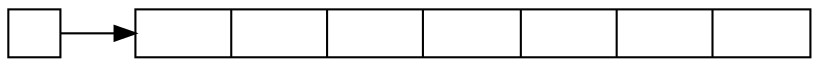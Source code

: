 digraph sitemap{
    graph [fontname="consolas"];
    node [fontname="consolas"];
    edge [fontname="consolas"];
    nodesep=0.05;
    rankdir=LR;
    node [shape=record, width=0.1, height=0.1];

    index [label="", height=.3, width=0.3, fixsize=true];
    list [label = "{<head> | | | | | | }", height=.3, width=4.5, fixsize=true];

    index -> list:head;
}
